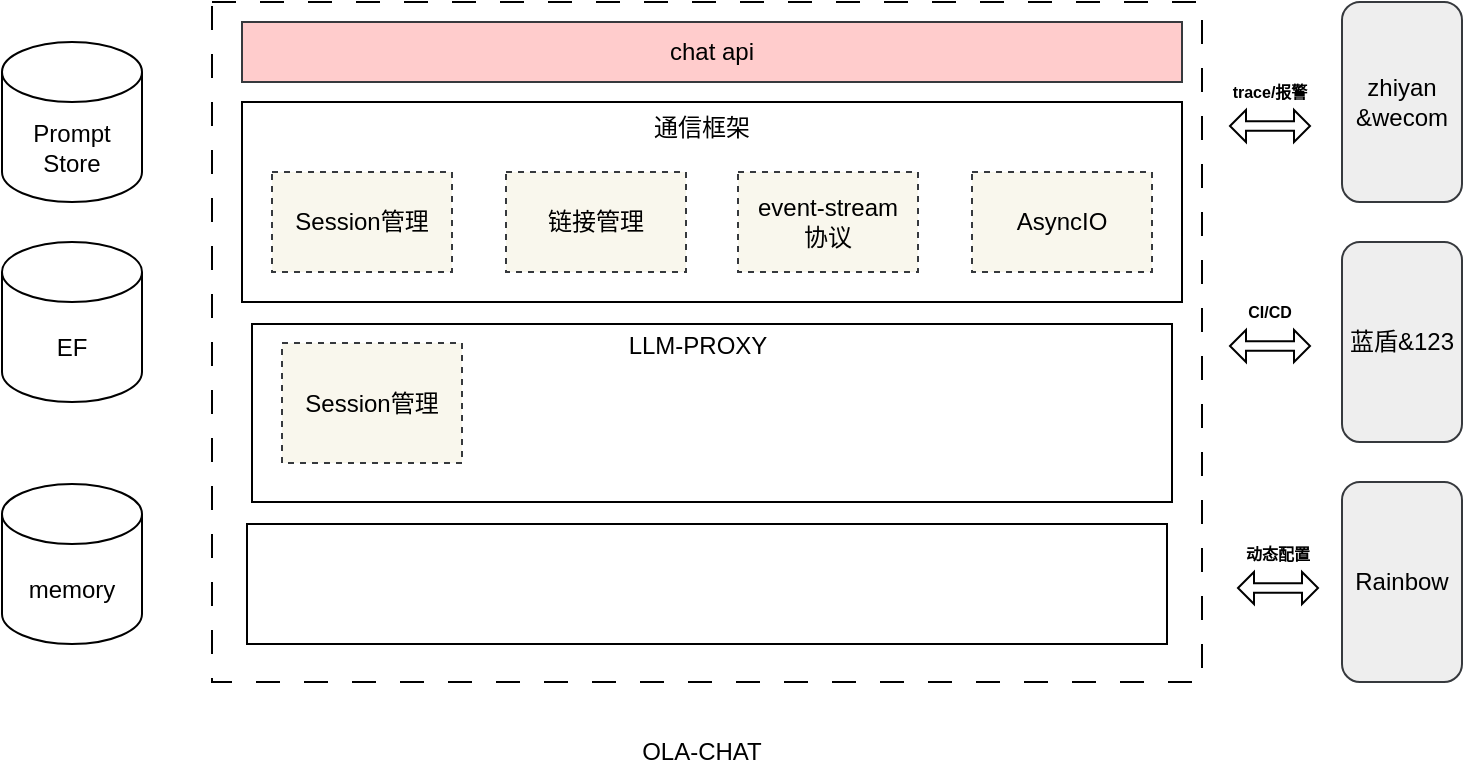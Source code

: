 <mxfile version="21.6.5" type="github">
  <diagram name="第 1 页" id="Aodn_OtiIQG-zDPt6BSK">
    <mxGraphModel dx="908" dy="614" grid="1" gridSize="10" guides="1" tooltips="1" connect="1" arrows="1" fold="1" page="1" pageScale="1" pageWidth="827" pageHeight="1169" math="0" shadow="0">
      <root>
        <mxCell id="0" />
        <mxCell id="1" parent="0" />
        <mxCell id="qZ7VDWAj0_7LaOEuKD66-3" value="" style="rounded=0;whiteSpace=wrap;html=1;fillColor=none;dashed=1;dashPattern=12 12;" vertex="1" parent="1">
          <mxGeometry x="135" y="80" width="495" height="340" as="geometry" />
        </mxCell>
        <mxCell id="qZ7VDWAj0_7LaOEuKD66-2" value="chat api" style="rounded=0;whiteSpace=wrap;html=1;fillColor=#ffcccc;strokeColor=#36393d;" vertex="1" parent="1">
          <mxGeometry x="150" y="90" width="470" height="30" as="geometry" />
        </mxCell>
        <mxCell id="qZ7VDWAj0_7LaOEuKD66-4" value="OLA-CHAT" style="text;html=1;strokeColor=none;fillColor=none;align=center;verticalAlign=middle;whiteSpace=wrap;rounded=0;" vertex="1" parent="1">
          <mxGeometry x="342" y="440" width="76" height="30" as="geometry" />
        </mxCell>
        <mxCell id="qZ7VDWAj0_7LaOEuKD66-5" value="zhiyan&lt;br&gt;&amp;amp;wecom" style="rounded=1;whiteSpace=wrap;html=1;fillColor=#eeeeee;strokeColor=#36393d;" vertex="1" parent="1">
          <mxGeometry x="700" y="80" width="60" height="100" as="geometry" />
        </mxCell>
        <mxCell id="qZ7VDWAj0_7LaOEuKD66-6" value="蓝盾&amp;amp;123" style="rounded=1;whiteSpace=wrap;html=1;fillColor=#eeeeee;strokeColor=#36393d;" vertex="1" parent="1">
          <mxGeometry x="700" y="200" width="60" height="100" as="geometry" />
        </mxCell>
        <mxCell id="qZ7VDWAj0_7LaOEuKD66-7" value="" style="rounded=0;whiteSpace=wrap;html=1;" vertex="1" parent="1">
          <mxGeometry x="152.5" y="341" width="460" height="60" as="geometry" />
        </mxCell>
        <mxCell id="qZ7VDWAj0_7LaOEuKD66-18" value="memory" style="shape=cylinder3;whiteSpace=wrap;html=1;boundedLbl=1;backgroundOutline=1;size=15;" vertex="1" parent="1">
          <mxGeometry x="30" y="321" width="70" height="80" as="geometry" />
        </mxCell>
        <mxCell id="qZ7VDWAj0_7LaOEuKD66-20" value="EF" style="shape=cylinder3;whiteSpace=wrap;html=1;boundedLbl=1;backgroundOutline=1;size=15;" vertex="1" parent="1">
          <mxGeometry x="30" y="200" width="70" height="80" as="geometry" />
        </mxCell>
        <mxCell id="qZ7VDWAj0_7LaOEuKD66-21" value="Prompt&lt;br&gt;Store" style="shape=cylinder3;whiteSpace=wrap;html=1;boundedLbl=1;backgroundOutline=1;size=15;" vertex="1" parent="1">
          <mxGeometry x="30" y="100" width="70" height="80" as="geometry" />
        </mxCell>
        <mxCell id="qZ7VDWAj0_7LaOEuKD66-22" value="Rainbow" style="rounded=1;whiteSpace=wrap;html=1;fillColor=#eeeeee;strokeColor=#36393d;" vertex="1" parent="1">
          <mxGeometry x="700" y="320" width="60" height="100" as="geometry" />
        </mxCell>
        <mxCell id="qZ7VDWAj0_7LaOEuKD66-23" value="" style="group" vertex="1" connectable="0" parent="1">
          <mxGeometry x="634" y="110" width="60" height="40" as="geometry" />
        </mxCell>
        <mxCell id="qZ7VDWAj0_7LaOEuKD66-16" value="&lt;b&gt;trace/报警&lt;/b&gt;" style="text;html=1;strokeColor=none;fillColor=none;align=center;verticalAlign=middle;whiteSpace=wrap;rounded=0;fontSize=8;" vertex="1" parent="qZ7VDWAj0_7LaOEuKD66-23">
          <mxGeometry width="60" height="30" as="geometry" />
        </mxCell>
        <mxCell id="qZ7VDWAj0_7LaOEuKD66-17" value="" style="shape=doubleArrow;whiteSpace=wrap;html=1;" vertex="1" parent="qZ7VDWAj0_7LaOEuKD66-23">
          <mxGeometry x="10" y="24" width="40" height="16" as="geometry" />
        </mxCell>
        <mxCell id="qZ7VDWAj0_7LaOEuKD66-26" value="" style="group" vertex="1" connectable="0" parent="1">
          <mxGeometry x="634" y="220" width="60" height="40" as="geometry" />
        </mxCell>
        <mxCell id="qZ7VDWAj0_7LaOEuKD66-25" value="" style="group" vertex="1" connectable="0" parent="qZ7VDWAj0_7LaOEuKD66-26">
          <mxGeometry width="60" height="40" as="geometry" />
        </mxCell>
        <mxCell id="qZ7VDWAj0_7LaOEuKD66-11" value="" style="shape=doubleArrow;whiteSpace=wrap;html=1;" vertex="1" parent="qZ7VDWAj0_7LaOEuKD66-25">
          <mxGeometry x="10" y="24" width="40" height="16" as="geometry" />
        </mxCell>
        <mxCell id="qZ7VDWAj0_7LaOEuKD66-12" value="&lt;b&gt;CI/CD&lt;/b&gt;" style="text;html=1;strokeColor=none;fillColor=none;align=center;verticalAlign=middle;whiteSpace=wrap;rounded=0;fontSize=8;" vertex="1" parent="qZ7VDWAj0_7LaOEuKD66-26">
          <mxGeometry width="60" height="30" as="geometry" />
        </mxCell>
        <mxCell id="qZ7VDWAj0_7LaOEuKD66-27" value="" style="group" vertex="1" connectable="0" parent="1">
          <mxGeometry x="638" y="341" width="60" height="40" as="geometry" />
        </mxCell>
        <mxCell id="qZ7VDWAj0_7LaOEuKD66-28" value="" style="group" vertex="1" connectable="0" parent="qZ7VDWAj0_7LaOEuKD66-27">
          <mxGeometry width="60" height="40" as="geometry" />
        </mxCell>
        <mxCell id="qZ7VDWAj0_7LaOEuKD66-29" value="" style="shape=doubleArrow;whiteSpace=wrap;html=1;" vertex="1" parent="qZ7VDWAj0_7LaOEuKD66-28">
          <mxGeometry x="10" y="24" width="40" height="16" as="geometry" />
        </mxCell>
        <mxCell id="qZ7VDWAj0_7LaOEuKD66-30" value="&lt;b&gt;动态配置&lt;/b&gt;" style="text;html=1;strokeColor=none;fillColor=none;align=center;verticalAlign=middle;whiteSpace=wrap;rounded=0;fontSize=8;" vertex="1" parent="qZ7VDWAj0_7LaOEuKD66-27">
          <mxGeometry width="60" height="30" as="geometry" />
        </mxCell>
        <mxCell id="qZ7VDWAj0_7LaOEuKD66-36" value="" style="group" vertex="1" connectable="0" parent="1">
          <mxGeometry x="150" y="130" width="470" height="100" as="geometry" />
        </mxCell>
        <mxCell id="qZ7VDWAj0_7LaOEuKD66-1" value="" style="rounded=0;whiteSpace=wrap;html=1;" vertex="1" parent="qZ7VDWAj0_7LaOEuKD66-36">
          <mxGeometry width="470" height="100" as="geometry" />
        </mxCell>
        <mxCell id="qZ7VDWAj0_7LaOEuKD66-32" value="链接管理" style="rounded=0;whiteSpace=wrap;html=1;fillColor=#f9f7ed;strokeColor=#36393d;dashed=1;" vertex="1" parent="qZ7VDWAj0_7LaOEuKD66-36">
          <mxGeometry x="132" y="35" width="90" height="50" as="geometry" />
        </mxCell>
        <mxCell id="qZ7VDWAj0_7LaOEuKD66-33" value="event-stream&lt;br&gt;协议" style="rounded=0;whiteSpace=wrap;html=1;fillColor=#f9f7ed;strokeColor=#36393d;dashed=1;" vertex="1" parent="qZ7VDWAj0_7LaOEuKD66-36">
          <mxGeometry x="248" y="35" width="90" height="50" as="geometry" />
        </mxCell>
        <mxCell id="qZ7VDWAj0_7LaOEuKD66-34" value="AsyncIO" style="rounded=0;whiteSpace=wrap;html=1;fillColor=#f9f7ed;strokeColor=#36393d;dashed=1;" vertex="1" parent="qZ7VDWAj0_7LaOEuKD66-36">
          <mxGeometry x="365" y="35" width="90" height="50" as="geometry" />
        </mxCell>
        <mxCell id="qZ7VDWAj0_7LaOEuKD66-35" value="通信框架" style="text;html=1;strokeColor=none;fillColor=none;align=center;verticalAlign=middle;whiteSpace=wrap;rounded=0;" vertex="1" parent="qZ7VDWAj0_7LaOEuKD66-36">
          <mxGeometry x="200" width="60" height="25" as="geometry" />
        </mxCell>
        <mxCell id="qZ7VDWAj0_7LaOEuKD66-45" value="Session管理" style="rounded=0;whiteSpace=wrap;html=1;fillColor=#f9f7ed;strokeColor=#36393d;dashed=1;" vertex="1" parent="qZ7VDWAj0_7LaOEuKD66-36">
          <mxGeometry x="15" y="35" width="90" height="50" as="geometry" />
        </mxCell>
        <mxCell id="qZ7VDWAj0_7LaOEuKD66-37" value="" style="rounded=0;whiteSpace=wrap;html=1;" vertex="1" parent="1">
          <mxGeometry x="155" y="241" width="460" height="89" as="geometry" />
        </mxCell>
        <mxCell id="qZ7VDWAj0_7LaOEuKD66-44" value="LLM-PROXY" style="text;html=1;strokeColor=none;fillColor=none;align=center;verticalAlign=middle;whiteSpace=wrap;rounded=0;" vertex="1" parent="1">
          <mxGeometry x="338" y="237" width="80" height="30" as="geometry" />
        </mxCell>
        <mxCell id="qZ7VDWAj0_7LaOEuKD66-46" value="Session管理" style="rounded=0;whiteSpace=wrap;html=1;fillColor=#f9f7ed;strokeColor=#36393d;dashed=1;" vertex="1" parent="1">
          <mxGeometry x="170" y="250.5" width="90" height="60" as="geometry" />
        </mxCell>
      </root>
    </mxGraphModel>
  </diagram>
</mxfile>

